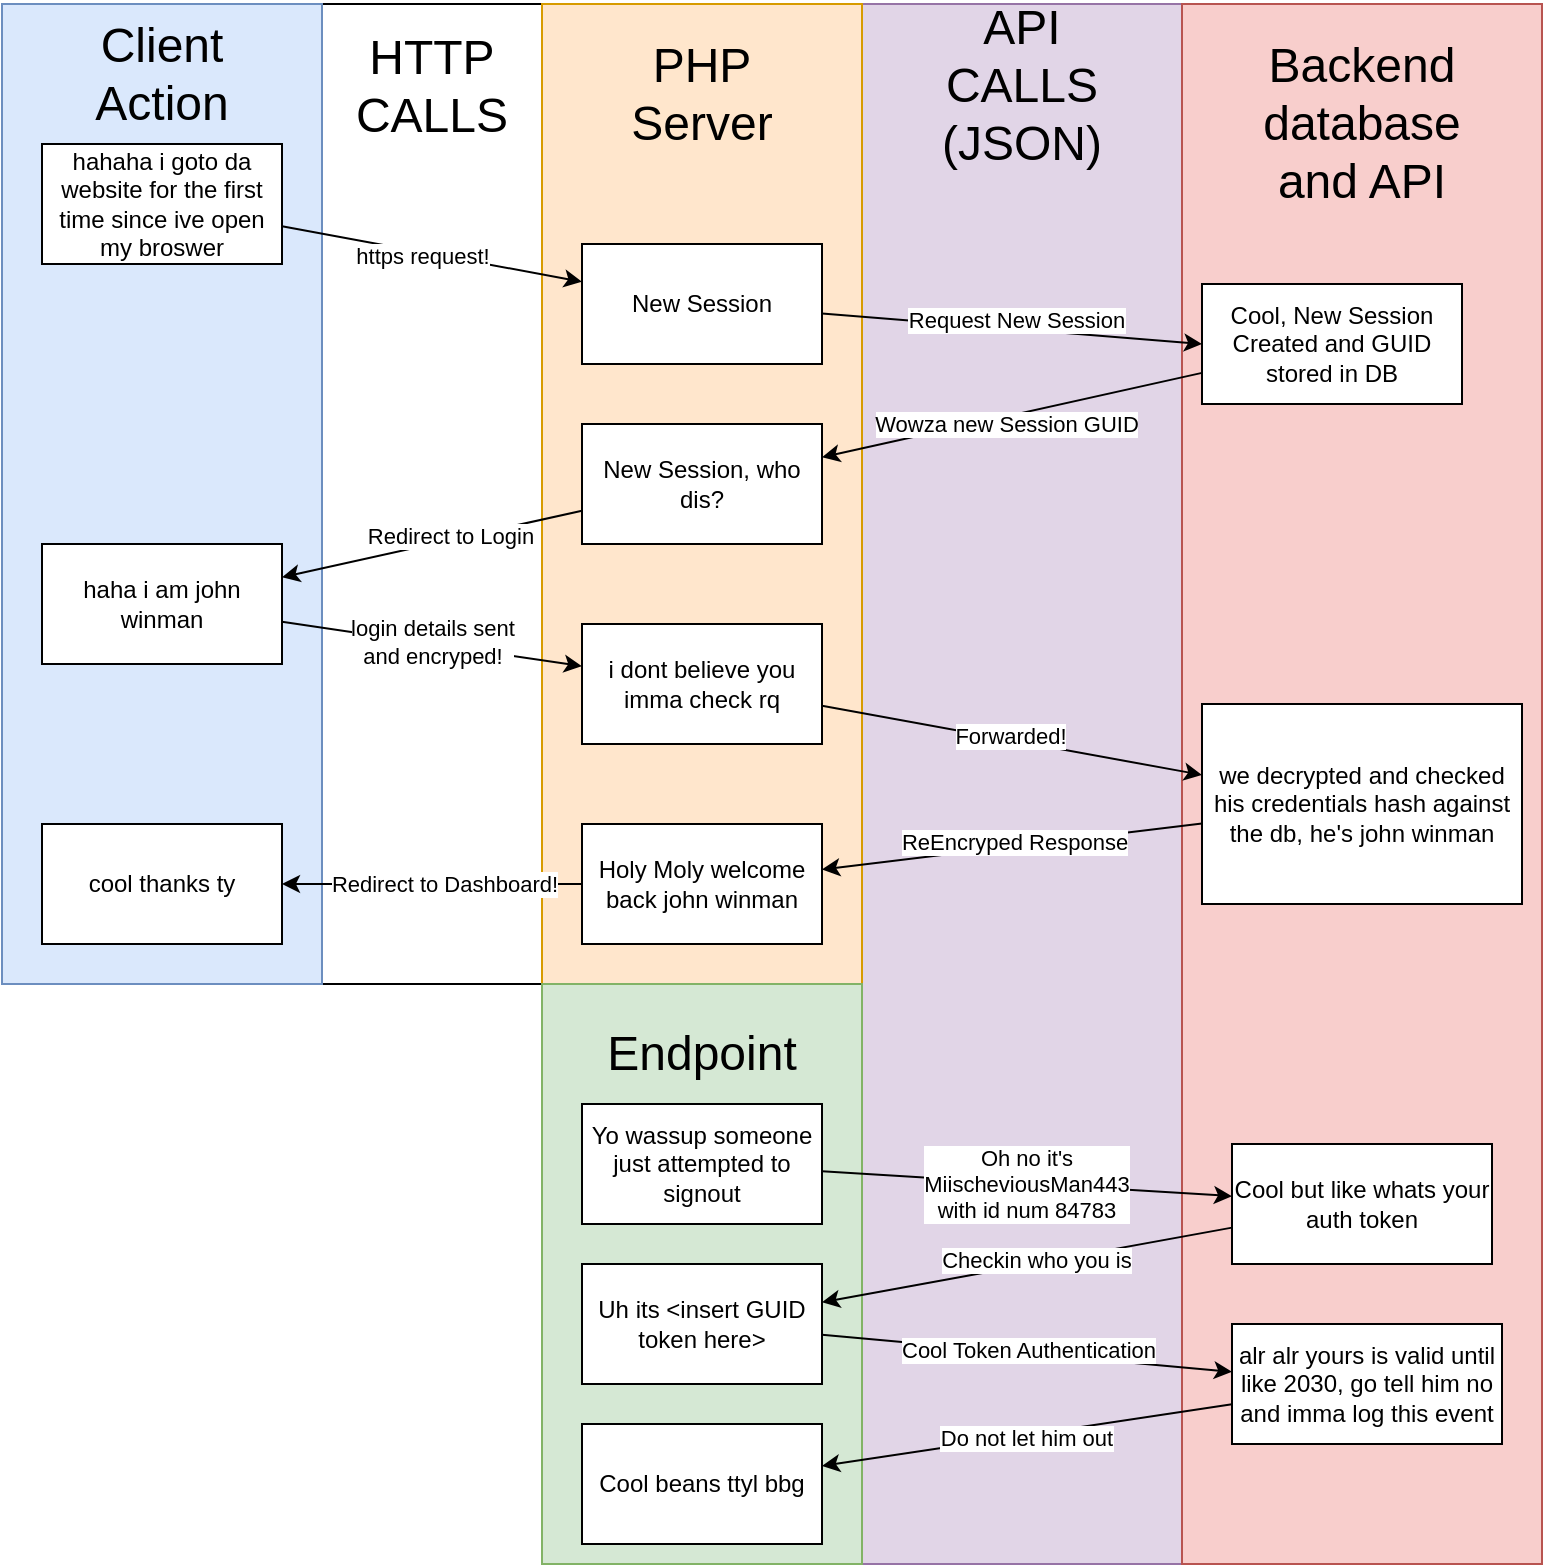 <mxfile version="24.8.3">
  <diagram name="Page-1" id="g7Gxk3jRpI20daP7obQn">
    <mxGraphModel dx="1687" dy="911" grid="1" gridSize="10" guides="1" tooltips="1" connect="1" arrows="1" fold="1" page="1" pageScale="1" pageWidth="850" pageHeight="1100" math="0" shadow="0">
      <root>
        <mxCell id="0" />
        <mxCell id="1" parent="0" />
        <mxCell id="y-nD3eVg9ZiISeScWmFu-46" value="" style="rounded=0;whiteSpace=wrap;html=1;" vertex="1" parent="1">
          <mxGeometry x="190" y="50" width="110" height="490" as="geometry" />
        </mxCell>
        <mxCell id="y-nD3eVg9ZiISeScWmFu-45" value="" style="rounded=0;whiteSpace=wrap;html=1;fillColor=#e1d5e7;strokeColor=#9673a6;" vertex="1" parent="1">
          <mxGeometry x="460" y="50" width="160" height="780" as="geometry" />
        </mxCell>
        <mxCell id="y-nD3eVg9ZiISeScWmFu-28" value="" style="rounded=0;whiteSpace=wrap;html=1;fillColor=#ffe6cc;strokeColor=#d79b00;" vertex="1" parent="1">
          <mxGeometry x="300" y="50" width="160" height="490" as="geometry" />
        </mxCell>
        <mxCell id="y-nD3eVg9ZiISeScWmFu-29" value="" style="rounded=0;whiteSpace=wrap;html=1;fillColor=#f8cecc;strokeColor=#b85450;" vertex="1" parent="1">
          <mxGeometry x="620" y="50" width="180" height="780" as="geometry" />
        </mxCell>
        <mxCell id="y-nD3eVg9ZiISeScWmFu-27" value="" style="rounded=0;whiteSpace=wrap;html=1;fillColor=#dae8fc;strokeColor=#6c8ebf;" vertex="1" parent="1">
          <mxGeometry x="30" y="50" width="160" height="490" as="geometry" />
        </mxCell>
        <mxCell id="y-nD3eVg9ZiISeScWmFu-3" style="rounded=0;orthogonalLoop=1;jettySize=auto;html=1;entryX=0;entryY=0.5;entryDx=0;entryDy=0;strokeColor=default;" edge="1" parent="1" source="y-nD3eVg9ZiISeScWmFu-1" target="y-nD3eVg9ZiISeScWmFu-2">
          <mxGeometry relative="1" as="geometry" />
        </mxCell>
        <mxCell id="y-nD3eVg9ZiISeScWmFu-4" value="Request New Session" style="edgeLabel;html=1;align=center;verticalAlign=middle;resizable=0;points=[];" vertex="1" connectable="0" parent="y-nD3eVg9ZiISeScWmFu-3">
          <mxGeometry x="0.014" y="1" relative="1" as="geometry">
            <mxPoint y="-4" as="offset" />
          </mxGeometry>
        </mxCell>
        <mxCell id="y-nD3eVg9ZiISeScWmFu-1" value="New Session" style="rounded=0;whiteSpace=wrap;html=1;" vertex="1" parent="1">
          <mxGeometry x="320" y="170" width="120" height="60" as="geometry" />
        </mxCell>
        <mxCell id="y-nD3eVg9ZiISeScWmFu-6" style="rounded=0;orthogonalLoop=1;jettySize=auto;html=1;" edge="1" parent="1" source="y-nD3eVg9ZiISeScWmFu-2" target="y-nD3eVg9ZiISeScWmFu-5">
          <mxGeometry relative="1" as="geometry" />
        </mxCell>
        <mxCell id="y-nD3eVg9ZiISeScWmFu-7" value="Wowza new Session GUID" style="edgeLabel;html=1;align=center;verticalAlign=middle;resizable=0;points=[];" vertex="1" connectable="0" parent="y-nD3eVg9ZiISeScWmFu-6">
          <mxGeometry x="-0.045" y="-1" relative="1" as="geometry">
            <mxPoint x="-7" y="6" as="offset" />
          </mxGeometry>
        </mxCell>
        <mxCell id="y-nD3eVg9ZiISeScWmFu-2" value="Cool, New Session Created and GUID stored in DB" style="rounded=0;whiteSpace=wrap;html=1;" vertex="1" parent="1">
          <mxGeometry x="630" y="190" width="130" height="60" as="geometry" />
        </mxCell>
        <mxCell id="y-nD3eVg9ZiISeScWmFu-9" style="rounded=0;orthogonalLoop=1;jettySize=auto;html=1;" edge="1" parent="1" source="y-nD3eVg9ZiISeScWmFu-5" target="y-nD3eVg9ZiISeScWmFu-8">
          <mxGeometry relative="1" as="geometry" />
        </mxCell>
        <mxCell id="y-nD3eVg9ZiISeScWmFu-11" value="Redirect to Login" style="edgeLabel;html=1;align=center;verticalAlign=middle;resizable=0;points=[];" vertex="1" connectable="0" parent="y-nD3eVg9ZiISeScWmFu-9">
          <mxGeometry x="-0.121" y="-2" relative="1" as="geometry">
            <mxPoint as="offset" />
          </mxGeometry>
        </mxCell>
        <mxCell id="y-nD3eVg9ZiISeScWmFu-5" value="New Session, who dis?" style="rounded=0;whiteSpace=wrap;html=1;" vertex="1" parent="1">
          <mxGeometry x="320" y="260" width="120" height="60" as="geometry" />
        </mxCell>
        <mxCell id="y-nD3eVg9ZiISeScWmFu-13" style="rounded=0;orthogonalLoop=1;jettySize=auto;html=1;" edge="1" parent="1" source="y-nD3eVg9ZiISeScWmFu-8" target="y-nD3eVg9ZiISeScWmFu-12">
          <mxGeometry relative="1" as="geometry" />
        </mxCell>
        <mxCell id="y-nD3eVg9ZiISeScWmFu-14" value="login details sent&lt;br&gt;and encryped!" style="edgeLabel;html=1;align=center;verticalAlign=middle;resizable=0;points=[];" vertex="1" connectable="0" parent="y-nD3eVg9ZiISeScWmFu-13">
          <mxGeometry x="-0.001" y="1" relative="1" as="geometry">
            <mxPoint as="offset" />
          </mxGeometry>
        </mxCell>
        <mxCell id="y-nD3eVg9ZiISeScWmFu-8" value="haha i am john winman" style="rounded=0;whiteSpace=wrap;html=1;" vertex="1" parent="1">
          <mxGeometry x="50" y="320" width="120" height="60" as="geometry" />
        </mxCell>
        <mxCell id="y-nD3eVg9ZiISeScWmFu-16" style="rounded=0;orthogonalLoop=1;jettySize=auto;html=1;" edge="1" parent="1" source="y-nD3eVg9ZiISeScWmFu-12" target="y-nD3eVg9ZiISeScWmFu-15">
          <mxGeometry relative="1" as="geometry" />
        </mxCell>
        <mxCell id="y-nD3eVg9ZiISeScWmFu-17" value="Forwarded!" style="edgeLabel;html=1;align=center;verticalAlign=middle;resizable=0;points=[];" vertex="1" connectable="0" parent="y-nD3eVg9ZiISeScWmFu-16">
          <mxGeometry x="-0.015" y="2" relative="1" as="geometry">
            <mxPoint as="offset" />
          </mxGeometry>
        </mxCell>
        <mxCell id="y-nD3eVg9ZiISeScWmFu-12" value="i dont believe you imma check rq" style="rounded=0;whiteSpace=wrap;html=1;" vertex="1" parent="1">
          <mxGeometry x="320" y="360" width="120" height="60" as="geometry" />
        </mxCell>
        <mxCell id="y-nD3eVg9ZiISeScWmFu-22" style="rounded=0;orthogonalLoop=1;jettySize=auto;html=1;" edge="1" parent="1" source="y-nD3eVg9ZiISeScWmFu-15" target="y-nD3eVg9ZiISeScWmFu-21">
          <mxGeometry relative="1" as="geometry" />
        </mxCell>
        <mxCell id="y-nD3eVg9ZiISeScWmFu-23" value="ReEncryped Response" style="edgeLabel;html=1;align=center;verticalAlign=middle;resizable=0;points=[];" vertex="1" connectable="0" parent="y-nD3eVg9ZiISeScWmFu-22">
          <mxGeometry x="-0.012" y="-2" relative="1" as="geometry">
            <mxPoint as="offset" />
          </mxGeometry>
        </mxCell>
        <mxCell id="y-nD3eVg9ZiISeScWmFu-15" value="we decrypted and checked his credentials hash against the db, he&#39;s john winman" style="rounded=0;whiteSpace=wrap;html=1;" vertex="1" parent="1">
          <mxGeometry x="630" y="400" width="160" height="100" as="geometry" />
        </mxCell>
        <mxCell id="y-nD3eVg9ZiISeScWmFu-19" style="rounded=0;orthogonalLoop=1;jettySize=auto;html=1;" edge="1" parent="1" source="y-nD3eVg9ZiISeScWmFu-18" target="y-nD3eVg9ZiISeScWmFu-1">
          <mxGeometry relative="1" as="geometry" />
        </mxCell>
        <mxCell id="y-nD3eVg9ZiISeScWmFu-20" value="https request!" style="edgeLabel;html=1;align=center;verticalAlign=middle;resizable=0;points=[];" vertex="1" connectable="0" parent="y-nD3eVg9ZiISeScWmFu-19">
          <mxGeometry x="-0.064" y="-2" relative="1" as="geometry">
            <mxPoint as="offset" />
          </mxGeometry>
        </mxCell>
        <mxCell id="y-nD3eVg9ZiISeScWmFu-18" value="hahaha i goto da website for the first time since ive open my broswer" style="rounded=0;whiteSpace=wrap;html=1;" vertex="1" parent="1">
          <mxGeometry x="50" y="120" width="120" height="60" as="geometry" />
        </mxCell>
        <mxCell id="y-nD3eVg9ZiISeScWmFu-25" style="edgeStyle=orthogonalEdgeStyle;rounded=0;orthogonalLoop=1;jettySize=auto;html=1;entryX=1;entryY=0.5;entryDx=0;entryDy=0;" edge="1" parent="1" source="y-nD3eVg9ZiISeScWmFu-21" target="y-nD3eVg9ZiISeScWmFu-24">
          <mxGeometry relative="1" as="geometry" />
        </mxCell>
        <mxCell id="y-nD3eVg9ZiISeScWmFu-26" value="Redirect to Dashboard!" style="edgeLabel;html=1;align=center;verticalAlign=middle;resizable=0;points=[];" vertex="1" connectable="0" parent="y-nD3eVg9ZiISeScWmFu-25">
          <mxGeometry x="-0.079" relative="1" as="geometry">
            <mxPoint as="offset" />
          </mxGeometry>
        </mxCell>
        <mxCell id="y-nD3eVg9ZiISeScWmFu-21" value="Holy Moly welcome back john winman" style="rounded=0;whiteSpace=wrap;html=1;" vertex="1" parent="1">
          <mxGeometry x="320" y="460" width="120" height="60" as="geometry" />
        </mxCell>
        <mxCell id="y-nD3eVg9ZiISeScWmFu-24" value="cool thanks ty" style="rounded=0;whiteSpace=wrap;html=1;" vertex="1" parent="1">
          <mxGeometry x="50" y="460" width="120" height="60" as="geometry" />
        </mxCell>
        <mxCell id="y-nD3eVg9ZiISeScWmFu-30" value="Client Action" style="text;html=1;align=center;verticalAlign=middle;whiteSpace=wrap;rounded=0;fontSize=24;" vertex="1" parent="1">
          <mxGeometry x="80" y="70" width="60" height="30" as="geometry" />
        </mxCell>
        <mxCell id="y-nD3eVg9ZiISeScWmFu-33" value="Backend database and API" style="text;html=1;align=center;verticalAlign=middle;whiteSpace=wrap;rounded=0;fontSize=24;" vertex="1" parent="1">
          <mxGeometry x="650" y="80" width="120" height="60" as="geometry" />
        </mxCell>
        <mxCell id="y-nD3eVg9ZiISeScWmFu-34" value="PHP Server" style="text;html=1;align=center;verticalAlign=middle;whiteSpace=wrap;rounded=0;fontSize=24;" vertex="1" parent="1">
          <mxGeometry x="340" y="80" width="80" height="30" as="geometry" />
        </mxCell>
        <mxCell id="y-nD3eVg9ZiISeScWmFu-37" value="" style="rounded=0;whiteSpace=wrap;html=1;fillColor=#d5e8d4;strokeColor=#82b366;" vertex="1" parent="1">
          <mxGeometry x="300" y="540" width="160" height="290" as="geometry" />
        </mxCell>
        <mxCell id="y-nD3eVg9ZiISeScWmFu-38" value="Endpoint" style="text;html=1;align=center;verticalAlign=middle;whiteSpace=wrap;rounded=0;fontSize=24;" vertex="1" parent="1">
          <mxGeometry x="330" y="560" width="100" height="30" as="geometry" />
        </mxCell>
        <mxCell id="y-nD3eVg9ZiISeScWmFu-42" style="rounded=0;orthogonalLoop=1;jettySize=auto;html=1;" edge="1" parent="1" source="y-nD3eVg9ZiISeScWmFu-39" target="y-nD3eVg9ZiISeScWmFu-41">
          <mxGeometry relative="1" as="geometry" />
        </mxCell>
        <mxCell id="y-nD3eVg9ZiISeScWmFu-44" value="Oh no it&#39;s &lt;br&gt;MiischeviousMan443&lt;br&gt;with id num 84783" style="edgeLabel;html=1;align=center;verticalAlign=middle;resizable=0;points=[];" vertex="1" connectable="0" parent="y-nD3eVg9ZiISeScWmFu-42">
          <mxGeometry x="-0.008" relative="1" as="geometry">
            <mxPoint as="offset" />
          </mxGeometry>
        </mxCell>
        <mxCell id="y-nD3eVg9ZiISeScWmFu-39" value="Yo wassup someone just attempted to signout" style="rounded=0;whiteSpace=wrap;html=1;" vertex="1" parent="1">
          <mxGeometry x="320" y="600" width="120" height="60" as="geometry" />
        </mxCell>
        <mxCell id="y-nD3eVg9ZiISeScWmFu-48" style="rounded=0;orthogonalLoop=1;jettySize=auto;html=1;" edge="1" parent="1" source="y-nD3eVg9ZiISeScWmFu-41" target="y-nD3eVg9ZiISeScWmFu-47">
          <mxGeometry relative="1" as="geometry" />
        </mxCell>
        <mxCell id="y-nD3eVg9ZiISeScWmFu-49" value="Checkin who you is" style="edgeLabel;html=1;align=center;verticalAlign=middle;resizable=0;points=[];" vertex="1" connectable="0" parent="y-nD3eVg9ZiISeScWmFu-48">
          <mxGeometry x="-0.046" y="-2" relative="1" as="geometry">
            <mxPoint as="offset" />
          </mxGeometry>
        </mxCell>
        <mxCell id="y-nD3eVg9ZiISeScWmFu-41" value="Cool but like whats your auth token" style="rounded=0;whiteSpace=wrap;html=1;" vertex="1" parent="1">
          <mxGeometry x="645" y="620" width="130" height="60" as="geometry" />
        </mxCell>
        <mxCell id="y-nD3eVg9ZiISeScWmFu-51" style="rounded=0;orthogonalLoop=1;jettySize=auto;html=1;" edge="1" parent="1" source="y-nD3eVg9ZiISeScWmFu-47" target="y-nD3eVg9ZiISeScWmFu-50">
          <mxGeometry relative="1" as="geometry" />
        </mxCell>
        <mxCell id="y-nD3eVg9ZiISeScWmFu-52" value="Cool Token Authentication" style="edgeLabel;html=1;align=center;verticalAlign=middle;resizable=0;points=[];" vertex="1" connectable="0" parent="y-nD3eVg9ZiISeScWmFu-51">
          <mxGeometry x="-0.003" y="2" relative="1" as="geometry">
            <mxPoint as="offset" />
          </mxGeometry>
        </mxCell>
        <mxCell id="y-nD3eVg9ZiISeScWmFu-47" value="Uh its &amp;lt;insert GUID token here&amp;gt;" style="rounded=0;whiteSpace=wrap;html=1;" vertex="1" parent="1">
          <mxGeometry x="320" y="680" width="120" height="60" as="geometry" />
        </mxCell>
        <mxCell id="y-nD3eVg9ZiISeScWmFu-54" style="rounded=0;orthogonalLoop=1;jettySize=auto;html=1;" edge="1" parent="1" source="y-nD3eVg9ZiISeScWmFu-50" target="y-nD3eVg9ZiISeScWmFu-53">
          <mxGeometry relative="1" as="geometry" />
        </mxCell>
        <mxCell id="y-nD3eVg9ZiISeScWmFu-55" value="Do not let him out" style="edgeLabel;html=1;align=center;verticalAlign=middle;resizable=0;points=[];" vertex="1" connectable="0" parent="y-nD3eVg9ZiISeScWmFu-54">
          <mxGeometry x="0.011" y="1" relative="1" as="geometry">
            <mxPoint as="offset" />
          </mxGeometry>
        </mxCell>
        <mxCell id="y-nD3eVg9ZiISeScWmFu-50" value="alr alr yours is valid until like 2030, go tell him no and imma log this event" style="rounded=0;whiteSpace=wrap;html=1;" vertex="1" parent="1">
          <mxGeometry x="645" y="710" width="135" height="60" as="geometry" />
        </mxCell>
        <mxCell id="y-nD3eVg9ZiISeScWmFu-53" value="Cool beans ttyl bbg" style="rounded=0;whiteSpace=wrap;html=1;" vertex="1" parent="1">
          <mxGeometry x="320" y="760" width="120" height="60" as="geometry" />
        </mxCell>
        <mxCell id="y-nD3eVg9ZiISeScWmFu-57" value="HTTP CALLS" style="text;html=1;align=center;verticalAlign=middle;whiteSpace=wrap;rounded=0;fontSize=24;" vertex="1" parent="1">
          <mxGeometry x="205" y="76" width="80" height="30" as="geometry" />
        </mxCell>
        <mxCell id="y-nD3eVg9ZiISeScWmFu-58" value="API CALLS (JSON)" style="text;html=1;align=center;verticalAlign=middle;whiteSpace=wrap;rounded=0;fontSize=24;" vertex="1" parent="1">
          <mxGeometry x="500" y="76" width="80" height="30" as="geometry" />
        </mxCell>
      </root>
    </mxGraphModel>
  </diagram>
</mxfile>
